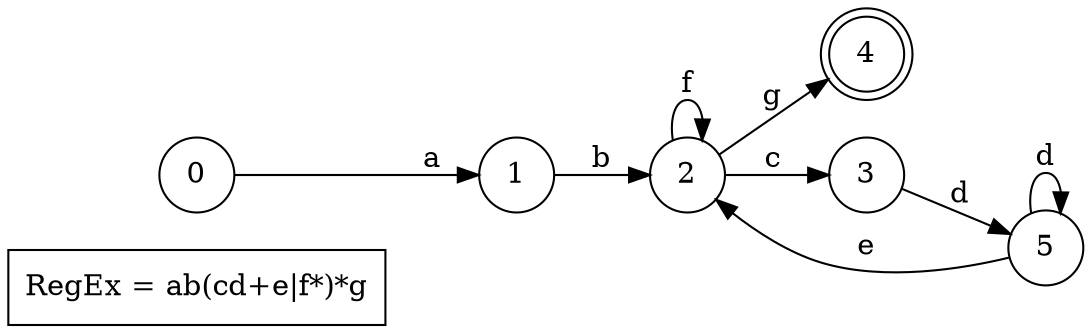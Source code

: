 digraph G
{
	rankdir = "LR";
	node[shape=circle];
	title[shape=box label="RegEx = ab(cd+e|f*)*g"];
	4[shape=doublecircle];
	0->1[label="a"];
	1->2[label="b"];
	2->3[label="c"];
	2->2[label="f"];
	2->4[label="g"];
	3->5[label="d"];
	5->5[label="d"];
	5->2[label="e"];
}